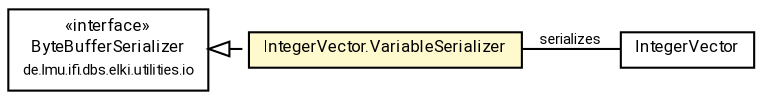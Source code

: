 #!/usr/local/bin/dot
#
# Class diagram 
# Generated by UMLGraph version R5_7_2-60-g0e99a6 (http://www.spinellis.gr/umlgraph/)
#

digraph G {
	graph [fontnames="svg"]
	edge [fontname="Roboto",fontsize=7,labelfontname="Roboto",labelfontsize=7,color="black"];
	node [fontname="Roboto",fontcolor="black",fontsize=8,shape=plaintext,margin=0,width=0,height=0];
	nodesep=0.15;
	ranksep=0.25;
	rankdir=LR;
	// de.lmu.ifi.dbs.elki.data.IntegerVector
	c5467926 [label=<<table title="de.lmu.ifi.dbs.elki.data.IntegerVector" border="0" cellborder="1" cellspacing="0" cellpadding="2" href="IntegerVector.html" target="_parent">
		<tr><td><table border="0" cellspacing="0" cellpadding="1">
		<tr><td align="center" balign="center"> <font face="Roboto">IntegerVector</font> </td></tr>
		</table></td></tr>
		</table>>, URL="IntegerVector.html"];
	// de.lmu.ifi.dbs.elki.data.IntegerVector.VariableSerializer
	c5467931 [label=<<table title="de.lmu.ifi.dbs.elki.data.IntegerVector.VariableSerializer" border="0" cellborder="1" cellspacing="0" cellpadding="2" bgcolor="lemonChiffon" href="IntegerVector.VariableSerializer.html" target="_parent">
		<tr><td><table border="0" cellspacing="0" cellpadding="1">
		<tr><td align="center" balign="center"> <font face="Roboto">IntegerVector.VariableSerializer</font> </td></tr>
		</table></td></tr>
		</table>>, URL="IntegerVector.VariableSerializer.html"];
	// de.lmu.ifi.dbs.elki.utilities.io.ByteBufferSerializer<T>
	c5468605 [label=<<table title="de.lmu.ifi.dbs.elki.utilities.io.ByteBufferSerializer" border="0" cellborder="1" cellspacing="0" cellpadding="2" href="../utilities/io/ByteBufferSerializer.html" target="_parent">
		<tr><td><table border="0" cellspacing="0" cellpadding="1">
		<tr><td align="center" balign="center"> &#171;interface&#187; </td></tr>
		<tr><td align="center" balign="center"> <font face="Roboto">ByteBufferSerializer</font> </td></tr>
		<tr><td align="center" balign="center"> <font face="Roboto" point-size="7.0">de.lmu.ifi.dbs.elki.utilities.io</font> </td></tr>
		</table></td></tr>
		</table>>, URL="../utilities/io/ByteBufferSerializer.html"];
	// de.lmu.ifi.dbs.elki.data.IntegerVector.VariableSerializer implements de.lmu.ifi.dbs.elki.utilities.io.ByteBufferSerializer<T>
	c5468605 -> c5467931 [arrowtail=empty,style=dashed,dir=back,weight=9];
	// de.lmu.ifi.dbs.elki.data.IntegerVector.VariableSerializer assoc de.lmu.ifi.dbs.elki.data.IntegerVector
	c5467931 -> c5467926 [arrowhead=none,weight=2,label="serializes"];
}

